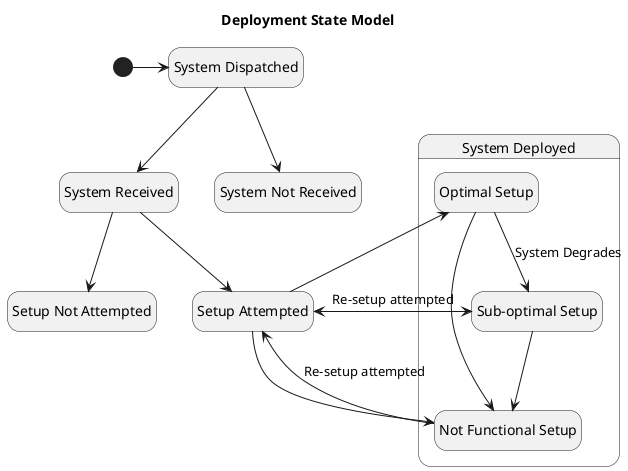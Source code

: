 @startuml

hide empty description

title Deployment State Model
[*] -> dispatched

dispatched --> received
dispatched --> unreceived

received --> no_attempt
received --> attempt

state "System Dispatched" as dispatched
state "System Received" as received
state "System Not Received" as unreceived
state "Setup Attempted" as attempt
state "Setup Not Attempted" as no_attempt

state "System Deployed" as sysstate {
  state "Not Functional Setup" as fail
  state "Sub-optimal Setup" as partial
  state "Optimal Setup" as success
  success --> partial : System Degrades
  success --> fail
  partial --> fail
}

attempt --> success
attempt --> partial 
attempt --> fail

partial --> attempt : Re-setup attempted
fail --> attempt : Re-setup attempted

@enduml
